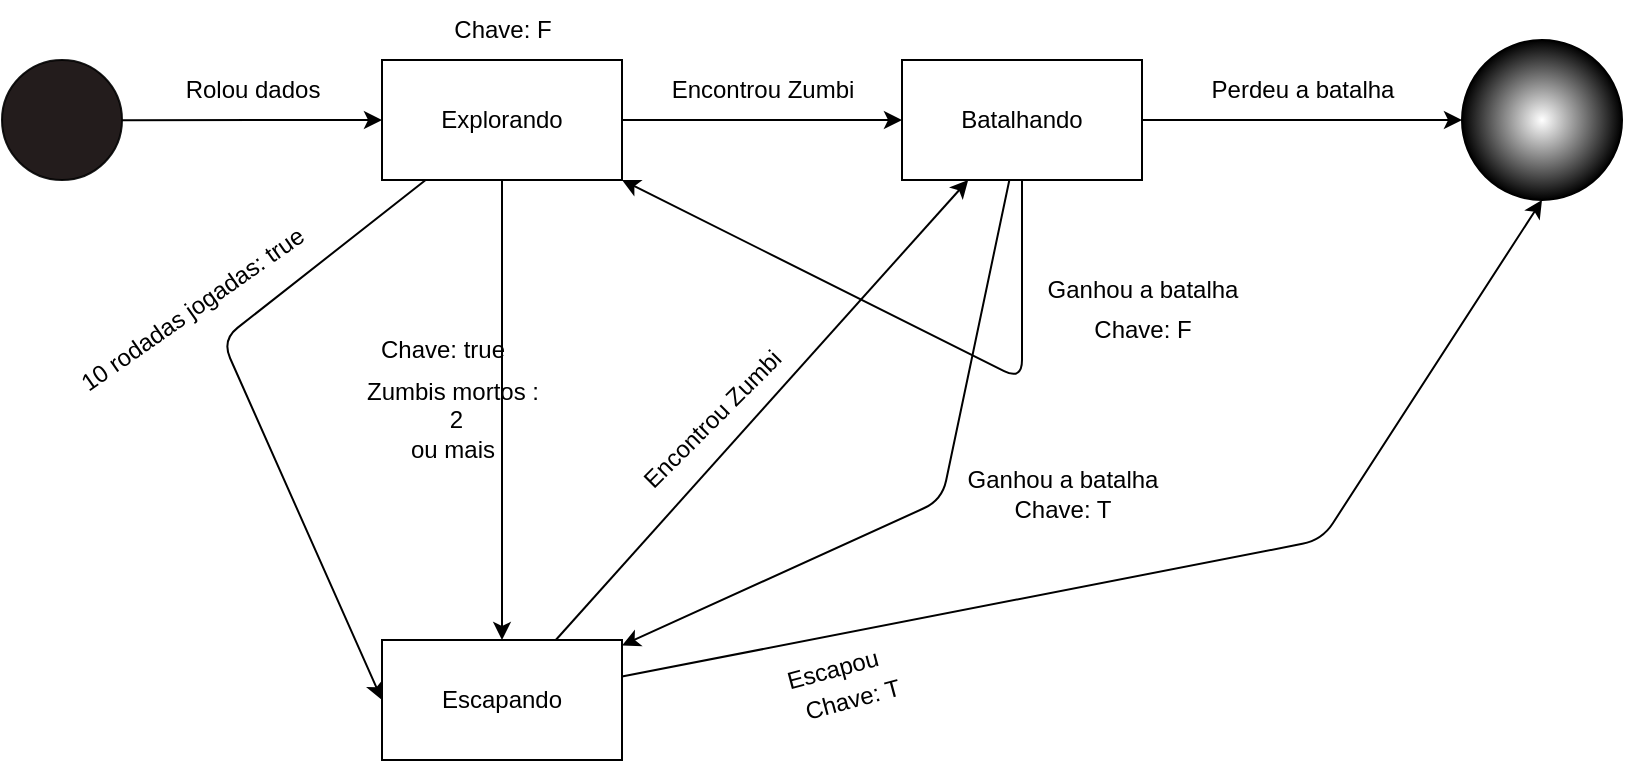 <mxfile>
    <diagram id="caRi3P7_dfb37zm4IYcI" name="Page-1">
        <mxGraphModel dx="1048" dy="719" grid="1" gridSize="10" guides="1" tooltips="1" connect="1" arrows="1" fold="1" page="1" pageScale="1" pageWidth="850" pageHeight="1100" math="0" shadow="0">
            <root>
                <mxCell id="0"/>
                <mxCell id="1" parent="0"/>
                <mxCell id="4" value="" style="edgeStyle=none;html=1;" parent="1" source="2" target="3" edge="1">
                    <mxGeometry relative="1" as="geometry"/>
                </mxCell>
                <mxCell id="2" value="" style="ellipse;whiteSpace=wrap;html=1;fillColor=#0c0404;opacity=90;" parent="1" vertex="1">
                    <mxGeometry x="10" y="140" width="60" height="60" as="geometry"/>
                </mxCell>
                <mxCell id="6" value="" style="edgeStyle=none;html=1;" parent="1" source="3" target="5" edge="1">
                    <mxGeometry relative="1" as="geometry"/>
                </mxCell>
                <mxCell id="21" value="" style="edgeStyle=none;html=1;" parent="1" source="3" target="20" edge="1">
                    <mxGeometry relative="1" as="geometry"/>
                </mxCell>
                <mxCell id="33" style="edgeStyle=none;html=1;entryX=0;entryY=0.5;entryDx=0;entryDy=0;" parent="1" source="3" target="20" edge="1">
                    <mxGeometry relative="1" as="geometry">
                        <mxPoint x="80" y="380" as="targetPoint"/>
                        <Array as="points">
                            <mxPoint x="120" y="280"/>
                        </Array>
                    </mxGeometry>
                </mxCell>
                <mxCell id="3" value="Explorando" style="whiteSpace=wrap;html=1;" parent="1" vertex="1">
                    <mxGeometry x="200" y="140" width="120" height="60" as="geometry"/>
                </mxCell>
                <mxCell id="10" value="" style="edgeStyle=none;html=1;" parent="1" source="5" target="9" edge="1">
                    <mxGeometry relative="1" as="geometry"/>
                </mxCell>
                <mxCell id="26" style="edgeStyle=none;html=1;" parent="1" source="5" target="3" edge="1">
                    <mxGeometry relative="1" as="geometry">
                        <mxPoint x="520" y="300" as="targetPoint"/>
                        <Array as="points">
                            <mxPoint x="520" y="300"/>
                        </Array>
                    </mxGeometry>
                </mxCell>
                <mxCell id="38" style="edgeStyle=none;html=1;" parent="1" source="5" target="20" edge="1">
                    <mxGeometry relative="1" as="geometry">
                        <mxPoint x="410" y="420" as="targetPoint"/>
                        <Array as="points">
                            <mxPoint x="480" y="360"/>
                        </Array>
                    </mxGeometry>
                </mxCell>
                <mxCell id="5" value="Batalhando" style="whiteSpace=wrap;html=1;" parent="1" vertex="1">
                    <mxGeometry x="460" y="140" width="120" height="60" as="geometry"/>
                </mxCell>
                <mxCell id="7" value="Rolou dados" style="text;html=1;align=center;verticalAlign=middle;resizable=0;points=[];autosize=1;strokeColor=none;fillColor=none;" parent="1" vertex="1">
                    <mxGeometry x="90" y="140" width="90" height="30" as="geometry"/>
                </mxCell>
                <mxCell id="8" value="Encontrou Zumbi" style="text;html=1;align=center;verticalAlign=middle;resizable=0;points=[];autosize=1;strokeColor=none;fillColor=none;" parent="1" vertex="1">
                    <mxGeometry x="330" y="140" width="120" height="30" as="geometry"/>
                </mxCell>
                <mxCell id="9" value="" style="ellipse;whiteSpace=wrap;html=1;gradientColor=default;gradientDirection=radial;" parent="1" vertex="1">
                    <mxGeometry x="740" y="130" width="80" height="80" as="geometry"/>
                </mxCell>
                <mxCell id="11" value="Perdeu a batalha" style="text;html=1;align=center;verticalAlign=middle;resizable=0;points=[];autosize=1;strokeColor=none;fillColor=none;rotation=0;" parent="1" vertex="1">
                    <mxGeometry x="600" y="140" width="120" height="30" as="geometry"/>
                </mxCell>
                <mxCell id="28" style="edgeStyle=none;html=1;" parent="1" source="20" target="5" edge="1">
                    <mxGeometry relative="1" as="geometry"/>
                </mxCell>
                <mxCell id="30" style="edgeStyle=none;html=1;entryX=0.5;entryY=1;entryDx=0;entryDy=0;" parent="1" source="20" target="9" edge="1">
                    <mxGeometry relative="1" as="geometry">
                        <Array as="points">
                            <mxPoint x="670" y="380"/>
                        </Array>
                    </mxGeometry>
                </mxCell>
                <mxCell id="20" value="Escapando" style="whiteSpace=wrap;html=1;" parent="1" vertex="1">
                    <mxGeometry x="200" y="430" width="120" height="60" as="geometry"/>
                </mxCell>
                <mxCell id="23" value="Chave: true" style="text;html=1;align=center;verticalAlign=middle;resizable=0;points=[];autosize=1;strokeColor=none;fillColor=none;" parent="1" vertex="1">
                    <mxGeometry x="185" y="270" width="90" height="30" as="geometry"/>
                </mxCell>
                <mxCell id="27" value="Ganhou a batalha" style="text;html=1;align=center;verticalAlign=middle;resizable=0;points=[];autosize=1;strokeColor=none;fillColor=none;rotation=0;" parent="1" vertex="1">
                    <mxGeometry x="520" y="240" width="120" height="30" as="geometry"/>
                </mxCell>
                <mxCell id="29" value="Encontrou Zumbi" style="text;html=1;align=center;verticalAlign=middle;resizable=0;points=[];autosize=1;strokeColor=none;fillColor=none;rotation=-45;" parent="1" vertex="1">
                    <mxGeometry x="305" y="305" width="120" height="30" as="geometry"/>
                </mxCell>
                <mxCell id="31" value="Zumbis mortos :&lt;br&gt;&amp;nbsp;2 &lt;br&gt;ou mais" style="text;html=1;align=center;verticalAlign=middle;resizable=0;points=[];autosize=1;strokeColor=none;fillColor=none;rotation=0;" parent="1" vertex="1">
                    <mxGeometry x="180" y="290" width="110" height="60" as="geometry"/>
                </mxCell>
                <mxCell id="34" value="10 rodadas jogadas: true" style="text;html=1;align=center;verticalAlign=middle;resizable=0;points=[];autosize=1;strokeColor=none;fillColor=none;rotation=-35;" parent="1" vertex="1">
                    <mxGeometry x="25" y="250" width="160" height="30" as="geometry"/>
                </mxCell>
                <mxCell id="36" value="Chave: F" style="text;html=1;align=center;verticalAlign=middle;resizable=0;points=[];autosize=1;strokeColor=none;fillColor=none;" parent="1" vertex="1">
                    <mxGeometry x="225" y="110" width="70" height="30" as="geometry"/>
                </mxCell>
                <mxCell id="37" value="Chave: T" style="text;html=1;align=center;verticalAlign=middle;resizable=0;points=[];autosize=1;strokeColor=none;fillColor=none;" parent="1" vertex="1">
                    <mxGeometry x="505" y="350" width="70" height="30" as="geometry"/>
                </mxCell>
                <mxCell id="39" value="Ganhou a batalha" style="text;html=1;align=center;verticalAlign=middle;resizable=0;points=[];autosize=1;strokeColor=none;fillColor=none;rotation=0;" parent="1" vertex="1">
                    <mxGeometry x="480" y="335" width="120" height="30" as="geometry"/>
                </mxCell>
                <mxCell id="40" value="Chave: F" style="text;html=1;align=center;verticalAlign=middle;resizable=0;points=[];autosize=1;strokeColor=none;fillColor=none;" parent="1" vertex="1">
                    <mxGeometry x="545" y="260" width="70" height="30" as="geometry"/>
                </mxCell>
                <mxCell id="41" value="Chave: T" style="text;html=1;align=center;verticalAlign=middle;resizable=0;points=[];autosize=1;strokeColor=none;fillColor=none;rotation=-15;" parent="1" vertex="1">
                    <mxGeometry x="400" y="445" width="70" height="30" as="geometry"/>
                </mxCell>
                <mxCell id="42" value="Escapou" style="text;html=1;align=center;verticalAlign=middle;resizable=0;points=[];autosize=1;strokeColor=none;fillColor=none;rotation=-15;" vertex="1" parent="1">
                    <mxGeometry x="390" y="430" width="70" height="30" as="geometry"/>
                </mxCell>
            </root>
        </mxGraphModel>
    </diagram>
</mxfile>
